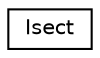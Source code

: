 digraph G
{
  edge [fontname="Helvetica",fontsize="10",labelfontname="Helvetica",labelfontsize="10"];
  node [fontname="Helvetica",fontsize="10",shape=record];
  rankdir=LR;
  Node1 [label="Isect",height=0.2,width=0.4,color="black", fillcolor="white", style="filled",URL="$d8/d95/structIsect.html"];
}
